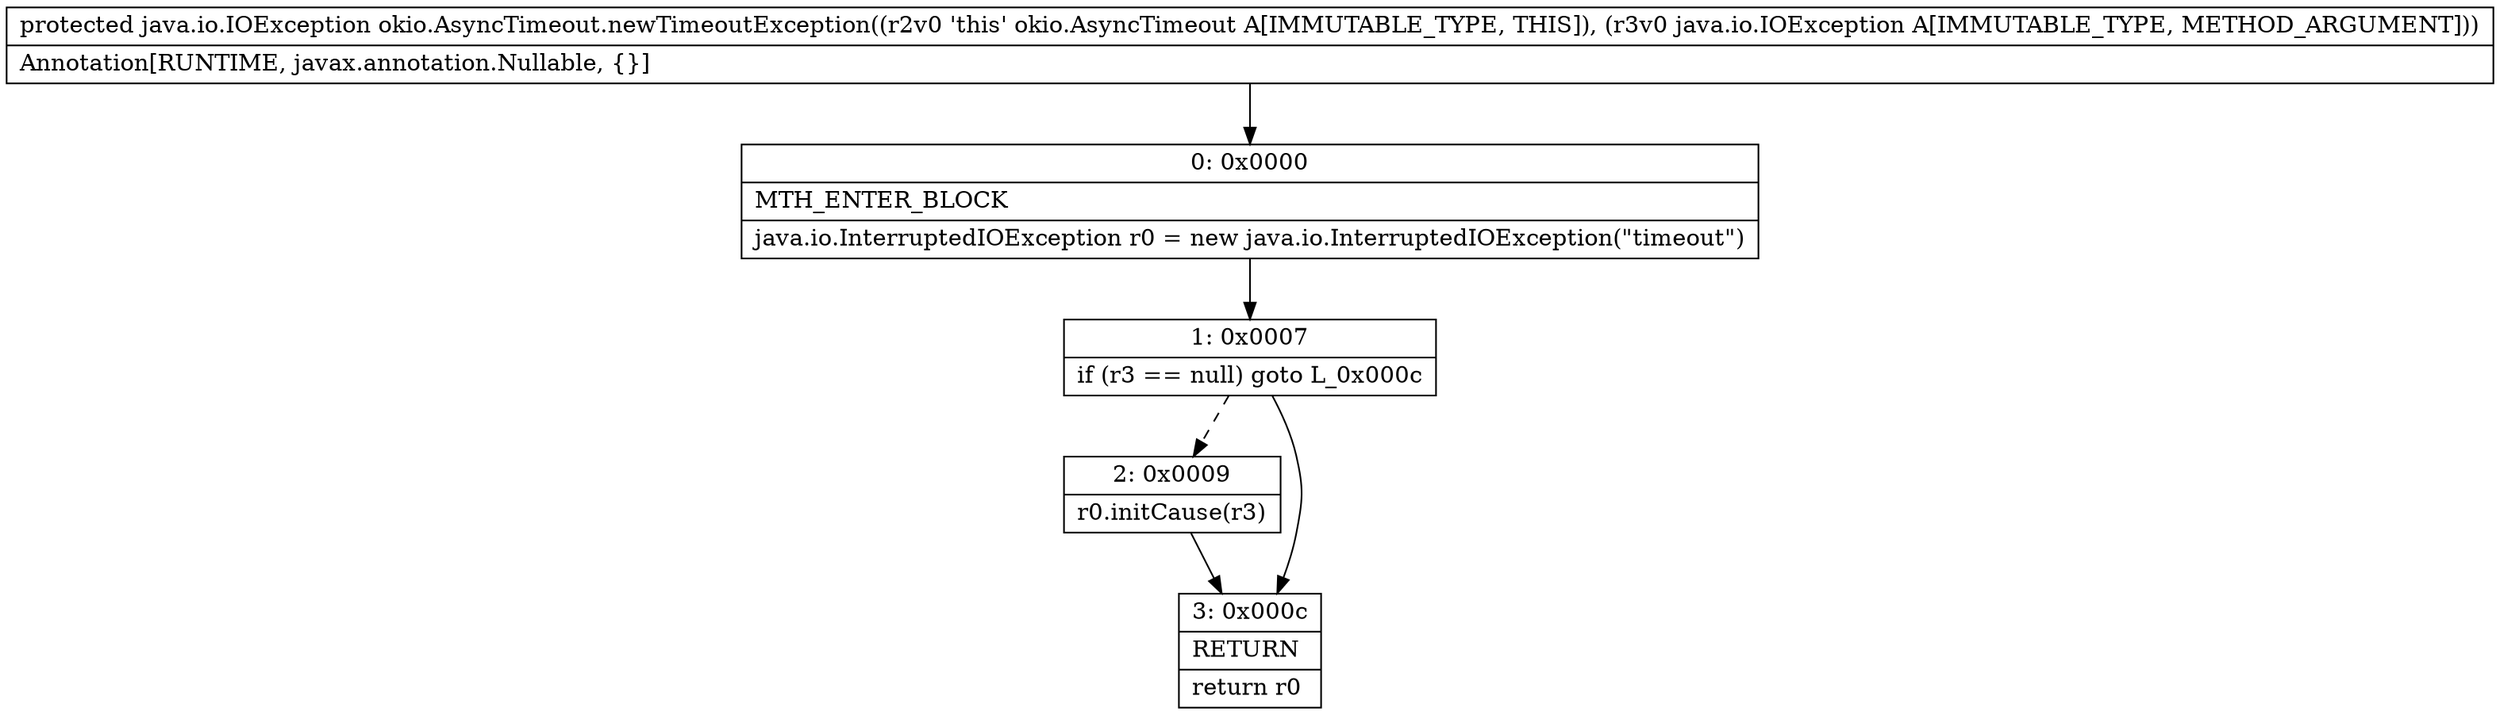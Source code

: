digraph "CFG forokio.AsyncTimeout.newTimeoutException(Ljava\/io\/IOException;)Ljava\/io\/IOException;" {
Node_0 [shape=record,label="{0\:\ 0x0000|MTH_ENTER_BLOCK\l|java.io.InterruptedIOException r0 = new java.io.InterruptedIOException(\"timeout\")\l}"];
Node_1 [shape=record,label="{1\:\ 0x0007|if (r3 == null) goto L_0x000c\l}"];
Node_2 [shape=record,label="{2\:\ 0x0009|r0.initCause(r3)\l}"];
Node_3 [shape=record,label="{3\:\ 0x000c|RETURN\l|return r0\l}"];
MethodNode[shape=record,label="{protected java.io.IOException okio.AsyncTimeout.newTimeoutException((r2v0 'this' okio.AsyncTimeout A[IMMUTABLE_TYPE, THIS]), (r3v0 java.io.IOException A[IMMUTABLE_TYPE, METHOD_ARGUMENT]))  | Annotation[RUNTIME, javax.annotation.Nullable, \{\}]\l}"];
MethodNode -> Node_0;
Node_0 -> Node_1;
Node_1 -> Node_2[style=dashed];
Node_1 -> Node_3;
Node_2 -> Node_3;
}

